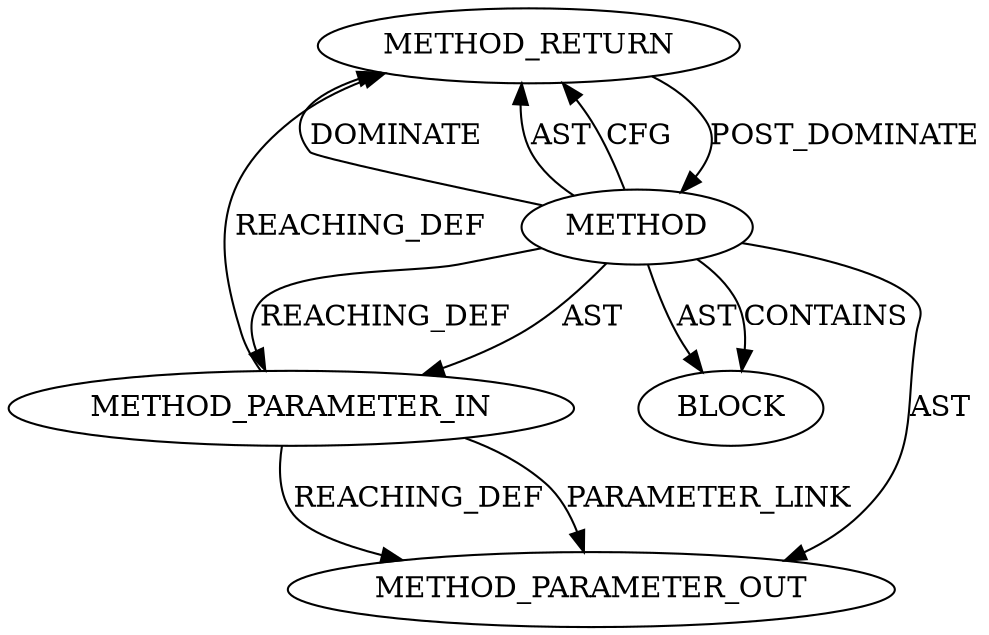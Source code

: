 digraph {
  20149 [label=METHOD_RETURN ORDER=2 CODE="RET" TYPE_FULL_NAME="ANY" EVALUATION_STRATEGY="BY_VALUE"]
  20146 [label=METHOD AST_PARENT_TYPE="NAMESPACE_BLOCK" AST_PARENT_FULL_NAME="<global>" ORDER=0 CODE="<empty>" FULL_NAME="tcp_hdr" IS_EXTERNAL=true FILENAME="<empty>" SIGNATURE="" NAME="tcp_hdr"]
  22069 [label=METHOD_PARAMETER_OUT ORDER=1 CODE="p1" IS_VARIADIC=false TYPE_FULL_NAME="ANY" EVALUATION_STRATEGY="BY_VALUE" INDEX=1 NAME="p1"]
  20147 [label=METHOD_PARAMETER_IN ORDER=1 CODE="p1" IS_VARIADIC=false TYPE_FULL_NAME="ANY" EVALUATION_STRATEGY="BY_VALUE" INDEX=1 NAME="p1"]
  20148 [label=BLOCK ORDER=1 ARGUMENT_INDEX=1 CODE="<empty>" TYPE_FULL_NAME="ANY"]
  20146 -> 20149 [label=DOMINATE ]
  20147 -> 20149 [label=REACHING_DEF VARIABLE="p1"]
  20149 -> 20146 [label=POST_DOMINATE ]
  20146 -> 22069 [label=AST ]
  20146 -> 20149 [label=AST ]
  20146 -> 20148 [label=AST ]
  20146 -> 20147 [label=AST ]
  20146 -> 20147 [label=REACHING_DEF VARIABLE=""]
  20147 -> 22069 [label=REACHING_DEF VARIABLE="p1"]
  20146 -> 20149 [label=CFG ]
  20147 -> 22069 [label=PARAMETER_LINK ]
  20146 -> 20148 [label=CONTAINS ]
}
